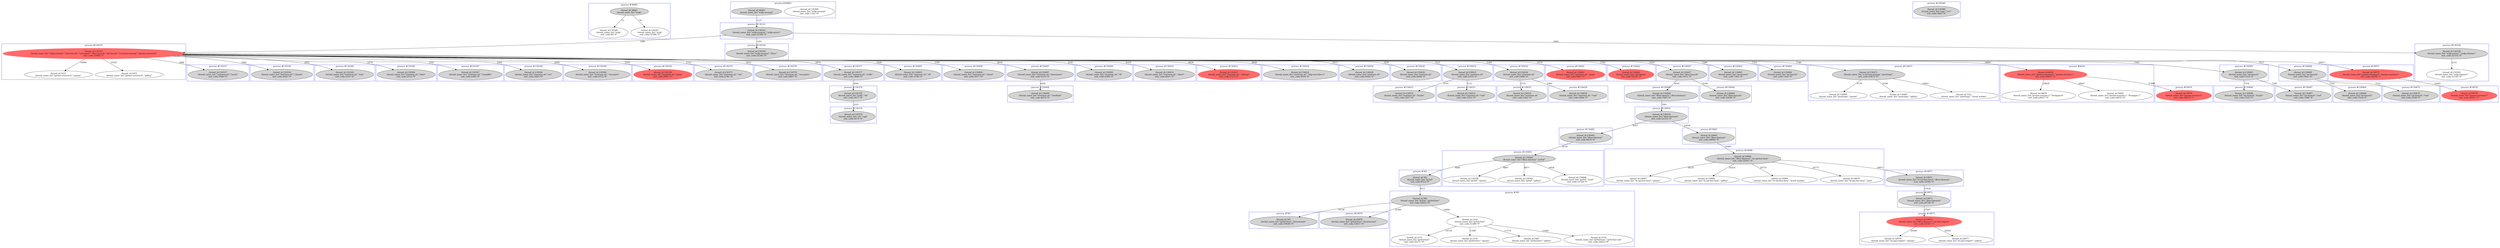 digraph abc{
subgraph cluster_38961 {
38961   [label="thread_id:38961\nthread_name_list:\"xrdp\"", style = filled ];
130306   [label="thread_id:130306\nthread_name_list:\"xrdp\"\nexit_code:44:\"0\""];
130307   [label="thread_id:130307\nthread_name_list:\"xrdp\"\nexit_code:32396:\"0\""];
label = "process #38961";
color = blue;
}
subgraph cluster_38963 {
130308   [label="thread_id:130308\nthread_name_list:\"xrdp-sesman\"\nexit_code:1142:\"0\""];
38963   [label="thread_id:38963\nthread_name_list:\"xrdp-sesman\"", style = filled ];
label = "process #38963";
color = blue;
}
subgraph cluster_130321 {
130321   [label="thread_id:130321\nthread_name_list:\"xrdp-sesman\",\"xrdp-sessvc\"\nexit_code:32394:\"0\"", style = filled ];
label = "process #130321";
color = blue;
}
subgraph cluster_130335 {
130335   [label="thread_id:130335\nthread_name_list:\"xrdp-sesman\",\"startwm.sh\",\"ssh-agent\",\"dbus-launch\",\"im-launch\",\"x-session-manag\",\"gnome-session-b\"\nexit_code:32084:\"1\"", color="indianred1", style = filled ];
5431   [label="thread_id:5431\nthread_name_list:\"gnome-session-b\",\"gmain\""];
5455   [label="thread_id:5455\nthread_name_list:\"gnome-session-b\",\"gdbus\""];
label = "process #130335";
color = blue;
}
subgraph cluster_130336 {
130336   [label="thread_id:130336\nthread_name_list:\"xrdp-sesman\",\"Xvnc\"\nexit_code:32346:\"0\"", style = filled ];
label = "process #130336";
color = blue;
}
subgraph cluster_130337 {
130337   [label="thread_id:130337\nthread_name_list:\"startwm.sh\",\"touch\"\nexit_code:1949:\"0\"", style = filled ];
label = "process #130337";
color = blue;
}
subgraph cluster_130338 {
130338   [label="thread_id:130338\nthread_name_list:\"xrdp-sessvc\",\"xrdp-chansrv\"\nexit_code:32155:\"0\"", style = filled ];
130345   [label="thread_id:130345\nthread_name_list:\"xrdp-chansrv\"\nexit_code:32142:\"0\""];
label = "process #130338";
color = blue;
}
subgraph cluster_130339 {
130339   [label="thread_id:130339\nthread_name_list:\"startwm.sh\",\"chmod\"\nexit_code:2042:\"0\"", style = filled ];
label = "process #130339";
color = blue;
}
subgraph cluster_130340 {
130340   [label="thread_id:130340\nthread_name_list:\"startwm.sh\",\"stat\"\nexit_code:2251:\"0\"", style = filled ];
label = "process #130340";
color = blue;
}
subgraph cluster_130346 {
130346   [label="thread_id:130346\nthread_name_list:\"startwm.sh\",\"date\"\nexit_code:2333:\"0\"", style = filled ];
label = "process #130346";
color = blue;
}
subgraph cluster_130347 {
130347   [label="thread_id:130347\nthread_name_list:\"startwm.sh\",\"tempfile\"\nexit_code:2385:\"0\"", style = filled ];
label = "process #130347";
color = blue;
}
subgraph cluster_130348 {
130348   [label="thread_id:130348\nthread_name_list:\"startwm.sh\",\"rm\"\nexit_code:2445:\"0\"", style = filled ];
label = "process #130348";
color = blue;
}
subgraph cluster_130349 {
130349   [label="thread_id:130349\nthread_name_list:\"startwm.sh\",\"run-parts\"\nexit_code:2572:\"0\"", style = filled ];
label = "process #130349";
color = blue;
}
subgraph cluster_130350 {
130350   [label="thread_id:130350\nthread_name_list:\"startwm.sh\",\"grep\"\nexit_code:2691:\"1\"", color="indianred1", style = filled ];
label = "process #130350";
color = blue;
}
subgraph cluster_130375 {
130375   [label="thread_id:130375\nthread_name_list:\"startwm.sh\",\"cat\"\nexit_code:2781:\"0\"", style = filled ];
label = "process #130375";
color = blue;
}
subgraph cluster_130376 {
130376   [label="thread_id:130376\nthread_name_list:\"startwm.sh\",\"run-parts\"\nexit_code:2867:\"0\"", style = filled ];
label = "process #130376";
color = blue;
}
subgraph cluster_130377 {
130377   [label="thread_id:130377\nthread_name_list:\"startwm.sh\",\"xrdb\"\nexit_code:3496:\"0\"", style = filled ];
label = "process #130377";
color = blue;
}
subgraph cluster_130378 {
130378   [label="thread_id:130378\nthread_name_list:\"xrdb\",\"sh\"\nexit_code:3477:\"0\"", style = filled ];
label = "process #130378";
color = blue;
}
subgraph cluster_130379 {
130379   [label="thread_id:130379\nthread_name_list:\"sh\",\"cpp\"\nexit_code:3473:\"0\"", style = filled ];
label = "process #130379";
color = blue;
}
subgraph cluster_130380 {
130380   [label="thread_id:130380\nthread_name_list:\"cpp\",\"cc1\"\nexit_code:3445:\"0\"", style = filled ];
label = "process #130380";
color = blue;
}
subgraph cluster_130405 {
130405   [label="thread_id:130405\nthread_name_list:\"startwm.sh\",\"id\"\nexit_code:3700:\"0\"", style = filled ];
label = "process #130405";
color = blue;
}
subgraph cluster_130406 {
130406   [label="thread_id:130406\nthread_name_list:\"startwm.sh\",\"xhost\"\nexit_code:3977:\"0\"", style = filled ];
label = "process #130406";
color = blue;
}
subgraph cluster_130407 {
130407   [label="thread_id:130407\nthread_name_list:\"startwm.sh\",\"basename\"\nexit_code:4123:\"0\"", style = filled ];
label = "process #130407";
color = blue;
}
subgraph cluster_130408 {
130408   [label="thread_id:130408\nthread_name_list:\"startwm.sh\",\"readlink\"\nexit_code:4074:\"0\"", style = filled ];
label = "process #130408";
color = blue;
}
subgraph cluster_130409 {
130409   [label="thread_id:130409\nthread_name_list:\"startwm.sh\",\"id\"\nexit_code:4308:\"0\"", style = filled ];
label = "process #130409";
color = blue;
}
subgraph cluster_130410 {
130410   [label="thread_id:130410\nthread_name_list:\"startwm.sh\",\"xhost\"\nexit_code:4601:\"0\"", style = filled ];
label = "process #130410";
color = blue;
}
subgraph cluster_130423 {
130423   [label="thread_id:130423\nthread_name_list:\"startwm.sh\",\"xbrlapi\"\nexit_code:5313:\"4\"", color="indianred1", style = filled ];
label = "process #130423";
color = blue;
}
subgraph cluster_130424 {
130424   [label="thread_id:130424\nthread_name_list:\"startwm.sh\",\"xdg-user-dirs-u\"\nexit_code:4916:\"0\"", style = filled ];
label = "process #130424";
color = blue;
}
subgraph cluster_130429 {
130429   [label="thread_id:130429\nthread_name_list:\"startwm.sh\"\nexit_code:5044:\"0\"", style = filled ];
label = "process #130429";
color = blue;
}
subgraph cluster_130430 {
130430   [label="thread_id:130430\nthread_name_list:\"startwm.sh\"\nexit_code:5090:\"0\"", style = filled ];
label = "process #130430";
color = blue;
}
subgraph cluster_130431 {
130431   [label="thread_id:130431\nthread_name_list:\"startwm.sh\"\nexit_code:5355:\"0\"", style = filled ];
label = "process #130431";
color = blue;
}
subgraph cluster_130432 {
130432   [label="thread_id:130432\nthread_name_list:\"startwm.sh\",\"locale\"\nexit_code:5257:\"0\"", style = filled ];
label = "process #130432";
color = blue;
}
subgraph cluster_130433 {
130433   [label="thread_id:130433\nthread_name_list:\"startwm.sh\",\"sed\"\nexit_code:5351:\"0\"", style = filled ];
label = "process #130433";
color = blue;
}
subgraph cluster_130434 {
130434   [label="thread_id:130434\nthread_name_list:\"startwm.sh\"\nexit_code:5490:\"0\"", style = filled ];
label = "process #130434";
color = blue;
}
subgraph cluster_130435 {
130435   [label="thread_id:130435\nthread_name_list:\"startwm.sh\"\nexit_code:5382:\"0\"", style = filled ];
label = "process #130435";
color = blue;
}
subgraph cluster_130436 {
130436   [label="thread_id:130436\nthread_name_list:\"startwm.sh\",\"sed\"\nexit_code:5486:\"0\"", style = filled ];
label = "process #130436";
color = blue;
}
subgraph cluster_130441 {
130441   [label="thread_id:130441\nthread_name_list:\"startwm.sh\",\"grep\"\nexit_code:5661:\"2\"", color="indianred1", style = filled ];
label = "process #130441";
color = blue;
}
subgraph cluster_130442 {
130442   [label="thread_id:130442\nthread_name_list:\"ssh-agent\"\nexit_code:32635:\"2\"", color="indianred1", style = filled ];
label = "process #130442";
color = blue;
}
subgraph cluster_130447 {
130447   [label="thread_id:130447\nthread_name_list:\"dbus-launch\"\nexit_code:7011:\"0\"", style = filled ];
label = "process #130447";
color = blue;
}
subgraph cluster_130448 {
130448   [label="thread_id:130448\nthread_name_list:\"dbus-launch\",\"dbus-daemon\"\nexit_code:7005:\"0\"", style = filled ];
label = "process #130448";
color = blue;
}
subgraph cluster_130449 {
130449   [label="thread_id:130449\nthread_name_list:\"dbus-launch\"\nexit_code:32630:\"0\"", style = filled ];
label = "process #130449";
color = blue;
}
subgraph cluster_130454 {
130454   [label="thread_id:130454\nthread_name_list:\"dbus-daemon\"\nexit_code:32333:\"0\"", style = filled ];
label = "process #130454";
color = blue;
}
subgraph cluster_130463 {
130463   [label="thread_id:130463\nthread_name_list:\"im-launch\"\nexit_code:7305:\"0\"", style = filled ];
label = "process #130463";
color = blue;
}
subgraph cluster_130464 {
130464   [label="thread_id:130464\nthread_name_list:\"im-launch\"\nexit_code:7326:\"0\"", style = filled ];
label = "process #130464";
color = blue;
}
subgraph cluster_130465 {
130465   [label="thread_id:130465\nthread_name_list:\"im-launch\"\nexit_code:7510:\"0\"", style = filled ];
label = "process #130465";
color = blue;
}
subgraph cluster_130466 {
130466   [label="thread_id:130466\nthread_name_list:\"im-launch\",\"locale\"\nexit_code:7432:\"0\"", style = filled ];
label = "process #130466";
color = blue;
}
subgraph cluster_130467 {
130467   [label="thread_id:130467\nthread_name_list:\"im-launch\",\"sed\"\nexit_code:7506:\"0\"", style = filled ];
label = "process #130467";
color = blue;
}
subgraph cluster_130468 {
130468   [label="thread_id:130468\nthread_name_list:\"im-launch\"\nexit_code:7642:\"0\"", style = filled ];
label = "process #130468";
color = blue;
}
subgraph cluster_130469 {
130469   [label="thread_id:130469\nthread_name_list:\"im-launch\"\nexit_code:7534:\"0\"", style = filled ];
label = "process #130469";
color = blue;
}
subgraph cluster_130470 {
130470   [label="thread_id:130470\nthread_name_list:\"im-launch\",\"sed\"\nexit_code:7638:\"0\"", style = filled ];
label = "process #130470";
color = blue;
}
subgraph cluster_130471 {
130471   [label="thread_id:130471\nthread_name_list:\"x-session-manag\",\"gsettings\"\nexit_code:10672:\"0\"", style = filled ];
130480   [label="thread_id:130480\nthread_name_list:\"gsettings\",\"gmain\""];
130481   [label="thread_id:130481\nthread_name_list:\"gsettings\",\"gdbus\""];
1221   [label="thread_id:1221\nthread_name_list:\"gsettings\",\"dconf worker\""];
label = "process #130471";
color = blue;
}
subgraph cluster_130482 {
130482   [label="thread_id:130482\nthread_name_list:\"dbus-daemon\"\nexit_code:9433:\"0\"", style = filled ];
label = "process #130482";
color = blue;
}
subgraph cluster_130483 {
130483   [label="thread_id:130483\nthread_name_list:\"dbus-daemon\",\"gvfsd\"", style = filled ];
130556   [label="thread_id:130556\nthread_name_list:\"gvfsd\",\"gmain\""];
130565   [label="thread_id:130565\nthread_name_list:\"gvfsd\",\"gdbus\""];
130698   [label="thread_id:130698\nthread_name_list:\"gvfsd\",\"pool\"\nexit_code:12724:\"0\""];
label = "process #130483";
color = blue;
}
subgraph cluster_382 {
382   [label="thread_id:382\nthread_name_list:\"gvfsd\"\nexit_code:9523:\"0\"", style = filled ];
label = "process #382";
color = blue;
}
subgraph cluster_395 {
395   [label="thread_id:395\nthread_name_list:\"gvfsd\",\"gvfsd-fuse\"\nexit_code:32625:\"0\"", style = filled ];
1254   [label="thread_id:1254\nthread_name_list:\"gvfsd-fuse\"\nexit_code:32289:\"0\""];
1275   [label="thread_id:1275\nthread_name_list:\"gvfsd-fuse\"\nexit_code:32271:\"0\""];
1578   [label="thread_id:1578\nthread_name_list:\"gvfsd-fuse\",\"gmain\""];
1607   [label="thread_id:1607\nthread_name_list:\"gvfsd-fuse\",\"gdbus\""];
3319   [label="thread_id:3319\nthread_name_list:\"gvfsd-fuse\",\"gvfs-fuse-sub\"\nexit_code:32622:\"0\""];
label = "process #395";
color = blue;
}
subgraph cluster_785 {
785   [label="thread_id:785\nthread_name_list:\"gvfsd-fuse\",\"fusermount\"\nexit_code:10638:\"0\"", style = filled ];
label = "process #785";
color = blue;
}
subgraph cluster_6429 {
6429   [label="thread_id:6429\nthread_name_list:\"gnome-session-b\",\"gnome-session-c\"\nexit_code:29047:\"1\"", color="indianred1", style = filled ];
19679   [label="thread_id:19679\nthread_name_list:\"gnome-session-c\",\"llvmpipe-0\"\nexit_code:24927:\"0\""];
19692   [label="thread_id:19692\nthread_name_list:\"gnome-session-c\",\"llvmpipe-1\"\nexit_code:24935:\"0\""];
label = "process #6429";
color = blue;
}
subgraph cluster_19965 {
19965   [label="thread_id:19965\nthread_name_list:\"dbus-daemon\"\nexit_code:26844:\"0\"", style = filled ];
label = "process #19965";
color = blue;
}
subgraph cluster_19966 {
19966   [label="thread_id:19966\nthread_name_list:\"dbus-daemon\",\"at-spi-bus-laun\"\nexit_code:32541:\"0\"", style = filled ];
19967   [label="thread_id:19967\nthread_name_list:\"at-spi-bus-laun\",\"gmain\""];
19968   [label="thread_id:19968\nthread_name_list:\"at-spi-bus-laun\",\"gdbus\""];
19969   [label="thread_id:19969\nthread_name_list:\"at-spi-bus-laun\",\"dconf worker\""];
19970   [label="thread_id:19970\nthread_name_list:\"at-spi-bus-laun\",\"pool\""];
label = "process #19966";
color = blue;
}
subgraph cluster_19971 {
19971   [label="thread_id:19971\nthread_name_list:\"at-spi-bus-laun\",\"dbus-daemon\"\nexit_code:32362:\"0\"", style = filled ];
label = "process #19971";
color = blue;
}
subgraph cluster_19972 {
19972   [label="thread_id:19972\nthread_name_list:\"dbus-daemon\"\nexit_code:28739:\"0\"", style = filled ];
label = "process #19972";
color = blue;
}
subgraph cluster_19973 {
19973   [label="thread_id:19973\nthread_name_list:\"dbus-daemon\",\"at-spi2-registr\"\nexit_code:32191:\"1\"", color="indianred1", style = filled ];
19976   [label="thread_id:19976\nthread_name_list:\"at-spi2-registr\",\"gmain\""];
19977   [label="thread_id:19977\nthread_name_list:\"at-spi2-registr\",\"gdbus\""];
label = "process #19973";
color = blue;
}
subgraph cluster_19974 {
19974   [label="thread_id:19974\nthread_name_list:\"gnome-session-c\"\nexit_code:29013:\"1\"", color="indianred1", style = filled ];
label = "process #19974";
color = blue;
}
subgraph cluster_19975 {
19975   [label="thread_id:19975\nthread_name_list:\"gnome-session-b\",\"gnome-session-c\"\nexit_code:32036:\"1\"", color="indianred1", style = filled ];
label = "process #19975";
color = blue;
}
subgraph cluster_19978 {
19978   [label="thread_id:19978\nthread_name_list:\"gnome-session-c\"\nexit_code:32017:\"1\"", color="indianred1", style = filled ];
label = "process #19978";
color = blue;
}
subgraph cluster_19979 {
19979   [label="thread_id:19979\nthread_name_list:\"gvfsd-fuse\",\"fusermount\"\nexit_code:32611:\"0\"", style = filled ];
label = "process #19979";
color = blue;
}
38961 -> 130306   [label="13"];
38961 -> 130307   [label="70"];




38963 -> 130321   [label="1127"];

130321 -> 130335   [label="1280"];
130321 -> 130336   [label="1281"];
130321 -> 130338   [label="1846"];

130335 -> 130337   [label="1808"];
130335 -> 130339   [label="1962"];
130335 -> 130340   [label="2052"];
130335 -> 130346   [label="2279"];
130335 -> 130347   [label="2341"];
130335 -> 130348   [label="2402"];
130335 -> 130349   [label="2450"];
130335 -> 130350   [label="2592"];
130335 -> 130375   [label="2723"];
130335 -> 130376   [label="2812"];
130335 -> 130377   [label="2874"];
130335 -> 130405   [label="3529"];
130335 -> 130406   [label="3705"];
130335 -> 130407   [label="4018"];
130335 -> 130409   [label="4141"];
130335 -> 130410   [label="4319"];
130335 -> 130423   [label="4626"];
130335 -> 130424   [label="4644"];
130335 -> 130429   [label="5012"];
130335 -> 130430   [label="5058"];
130335 -> 130431   [label="5121"];
130335 -> 130434   [label="5363"];
130335 -> 130441   [label="5578"];
130335 -> 130442   [label="5782"];
130335 -> 130447   [label="6161"];
130335 -> 130463   [label="7288"];
130335 -> 130464   [label="7312"];
130335 -> 130465   [label="7343"];
130335 -> 130468   [label="7517"];
130335 -> 130471   [label="7746"];
130335 -> 5431   [label="14984"];
130335 -> 5455   [label="15025"];
130335 -> 6429   [label="16091"];
130335 -> 19975   [label="29073"];



130338 -> 130345   [label="2231"];











130377 -> 130378   [label="3049"];

130378 -> 130379   [label="3103"];





130407 -> 130408   [label="4028"];








130431 -> 130432   [label="5143"];
130431 -> 130433   [label="5151"];



130434 -> 130435   [label="5374"];
130434 -> 130436   [label="5380"];





130447 -> 130448   [label="6165"];
130447 -> 130449   [label="6184"];

130448 -> 130454   [label="7001"];


130454 -> 130482   [label="8307"];
130454 -> 19965   [label="25658"];



130465 -> 130466   [label="7354"];
130465 -> 130467   [label="7360"];



130468 -> 130469   [label="7526"];
130468 -> 130470   [label="7532"];



130471 -> 130480   [label="8179"];
130471 -> 130481   [label="8198"];
130471 -> 1221   [label="10643"];



130482 -> 130483   [label="8319"];

130483 -> 130556   [label="8847"];
130483 -> 130565   [label="8877"];
130483 -> 130698   [label="9028"];
130483 -> 382   [label="9480"];




382 -> 395   [label="9511"];

395 -> 785   [label="10128"];
395 -> 1254   [label="10694"];
395 -> 19979   [label="32360"];



1254 -> 1275   [label="10724"];
1254 -> 1578   [label="11087"];
1254 -> 1607   [label="11119"];
1254 -> 3319   [label="13282"];







6429 -> 19679   [label="24828"];
6429 -> 19692   [label="24847"];
6429 -> 19974   [label="27998"];



19965 -> 19966   [label="25665"];

19966 -> 19967   [label="26235"];
19966 -> 19968   [label="26254"];
19966 -> 19969   [label="26733"];
19966 -> 19970   [label="26773"];
19966 -> 19971   [label="26872"];





19971 -> 19972   [label="27638"];

19972 -> 19973   [label="27647"];

19973 -> 19976   [label="29306"];
19973 -> 19977   [label="29343"];


19975 -> 19978   [label="31602"];





}
